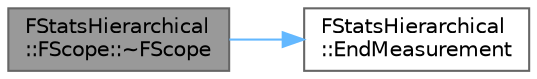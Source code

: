 digraph "FStatsHierarchical::FScope::~FScope"
{
 // INTERACTIVE_SVG=YES
 // LATEX_PDF_SIZE
  bgcolor="transparent";
  edge [fontname=Helvetica,fontsize=10,labelfontname=Helvetica,labelfontsize=10];
  node [fontname=Helvetica,fontsize=10,shape=box,height=0.2,width=0.4];
  rankdir="LR";
  Node1 [id="Node000001",label="FStatsHierarchical\l::FScope::~FScope",height=0.2,width=0.4,color="gray40", fillcolor="grey60", style="filled", fontcolor="black",tooltip=" "];
  Node1 -> Node2 [id="edge1_Node000001_Node000002",color="steelblue1",style="solid",tooltip=" "];
  Node2 [id="Node000002",label="FStatsHierarchical\l::EndMeasurement",height=0.2,width=0.4,color="grey40", fillcolor="white", style="filled",URL="$df/d57/classFStatsHierarchical.html#a389b65a2edcce9444d3125f05ea96d35",tooltip=" "];
}

